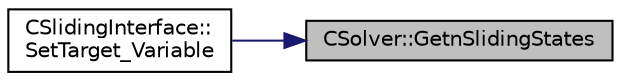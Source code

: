digraph "CSolver::GetnSlidingStates"
{
 // LATEX_PDF_SIZE
  edge [fontname="Helvetica",fontsize="10",labelfontname="Helvetica",labelfontsize="10"];
  node [fontname="Helvetica",fontsize="10",shape=record];
  rankdir="RL";
  Node1 [label="CSolver::GetnSlidingStates",height=0.2,width=0.4,color="black", fillcolor="grey75", style="filled", fontcolor="black",tooltip="Get the number of outer states for fluid interface nodes."];
  Node1 -> Node2 [dir="back",color="midnightblue",fontsize="10",style="solid",fontname="Helvetica"];
  Node2 [label="CSlidingInterface::\lSetTarget_Variable",height=0.2,width=0.4,color="black", fillcolor="white", style="filled",URL="$classCSlidingInterface.html#a6a697a12145624ddef41858628e59dfb",tooltip="Set the variable that has been received from the target mesh into the target mesh."];
}
